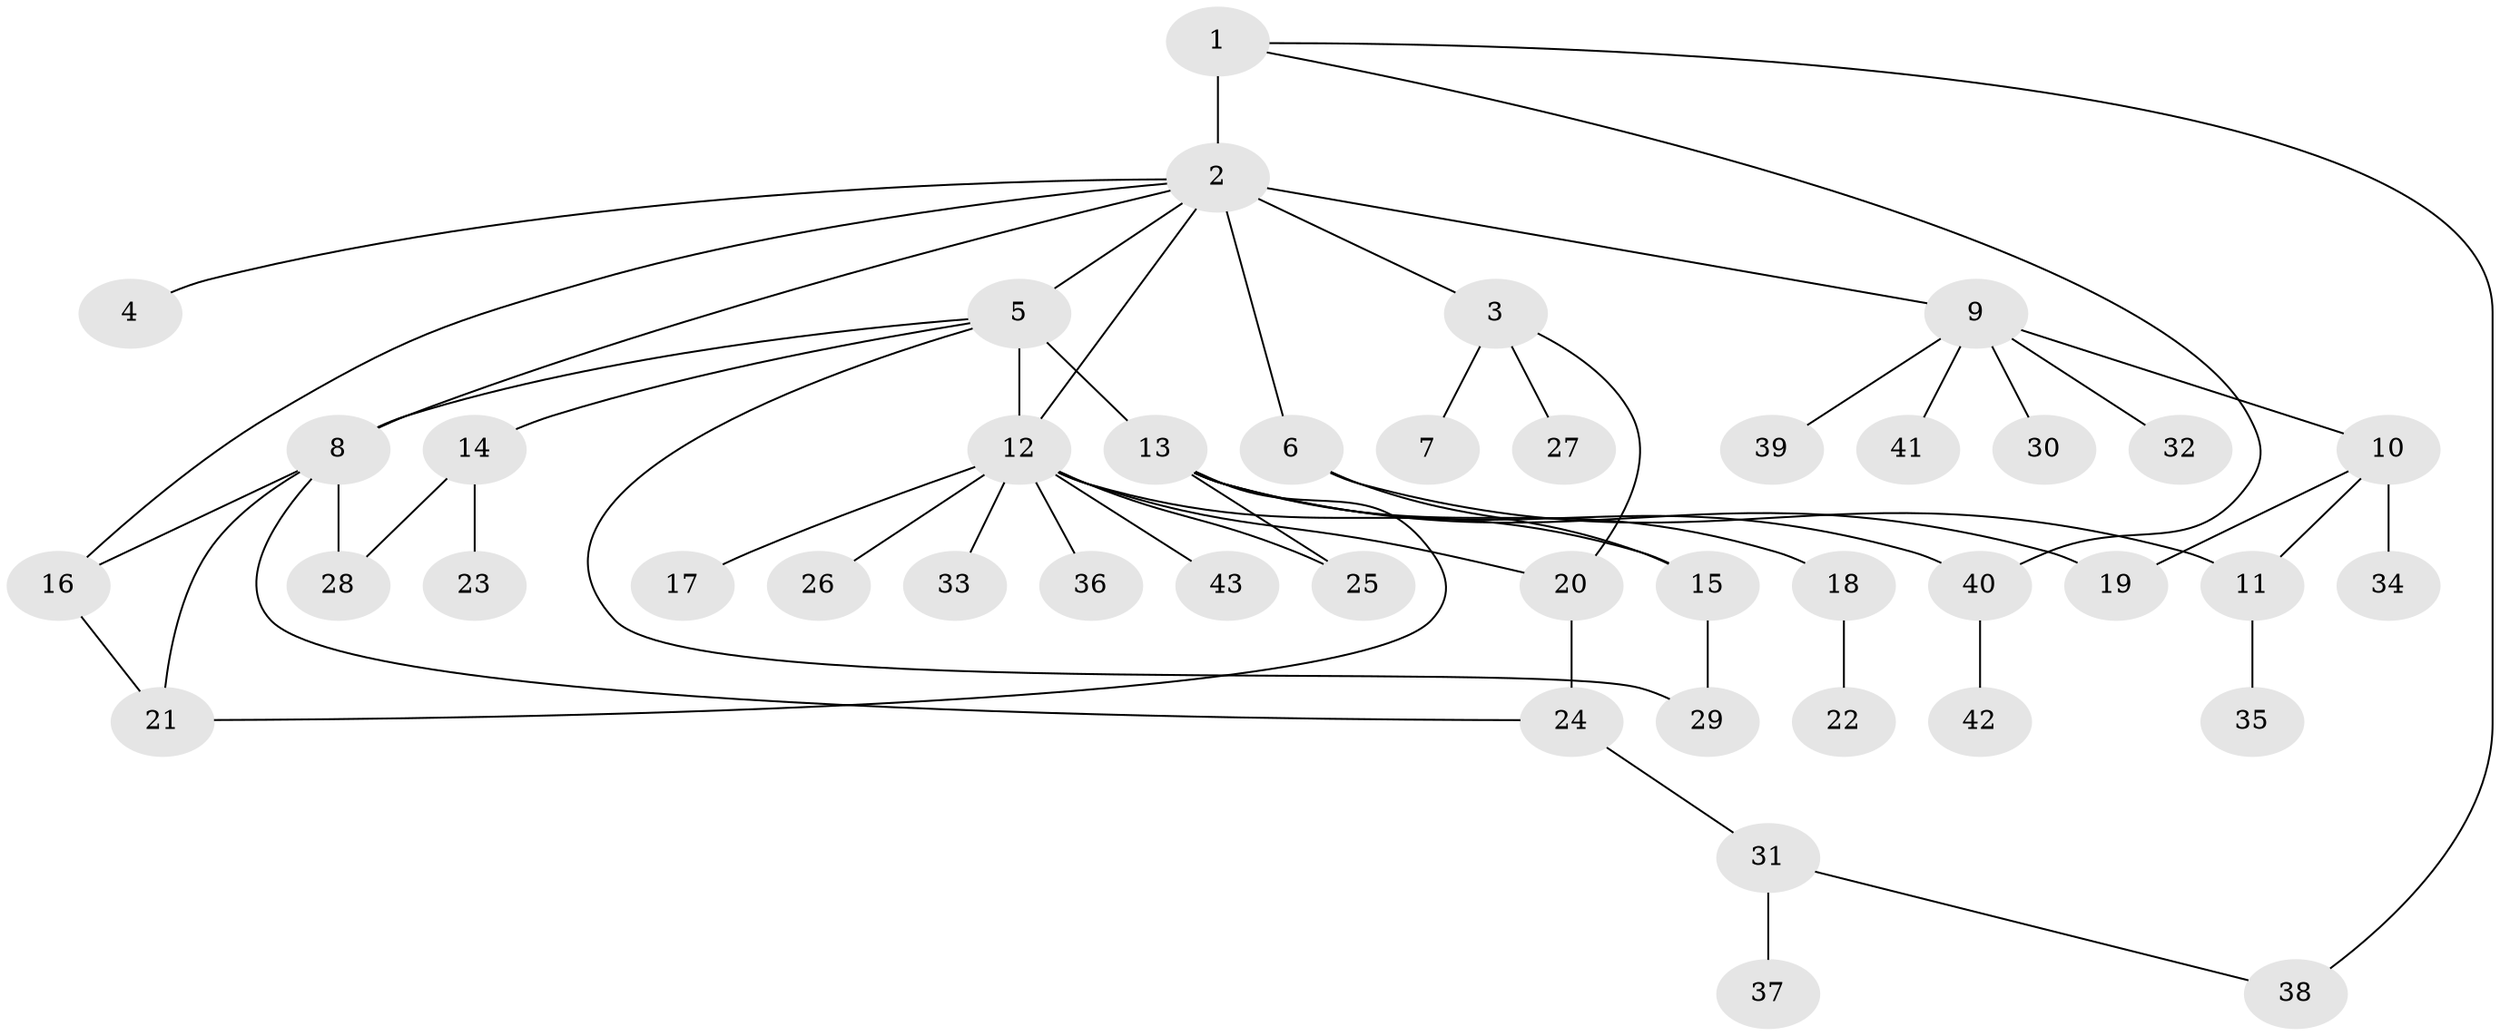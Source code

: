 // original degree distribution, {3: 0.07407407407407407, 20: 0.012345679012345678, 1: 0.5802469135802469, 5: 0.04938271604938271, 2: 0.14814814814814814, 6: 0.012345679012345678, 4: 0.07407407407407407, 8: 0.024691358024691357, 7: 0.012345679012345678, 12: 0.012345679012345678}
// Generated by graph-tools (version 1.1) at 2025/35/03/09/25 02:35:49]
// undirected, 43 vertices, 57 edges
graph export_dot {
graph [start="1"]
  node [color=gray90,style=filled];
  1;
  2;
  3;
  4;
  5;
  6;
  7;
  8;
  9;
  10;
  11;
  12;
  13;
  14;
  15;
  16;
  17;
  18;
  19;
  20;
  21;
  22;
  23;
  24;
  25;
  26;
  27;
  28;
  29;
  30;
  31;
  32;
  33;
  34;
  35;
  36;
  37;
  38;
  39;
  40;
  41;
  42;
  43;
  1 -- 2 [weight=10.0];
  1 -- 38 [weight=1.0];
  1 -- 40 [weight=1.0];
  2 -- 3 [weight=1.0];
  2 -- 4 [weight=1.0];
  2 -- 5 [weight=1.0];
  2 -- 6 [weight=1.0];
  2 -- 8 [weight=1.0];
  2 -- 9 [weight=1.0];
  2 -- 12 [weight=1.0];
  2 -- 16 [weight=1.0];
  3 -- 7 [weight=1.0];
  3 -- 20 [weight=1.0];
  3 -- 27 [weight=1.0];
  5 -- 8 [weight=1.0];
  5 -- 12 [weight=1.0];
  5 -- 13 [weight=2.0];
  5 -- 14 [weight=1.0];
  5 -- 29 [weight=1.0];
  6 -- 11 [weight=1.0];
  6 -- 15 [weight=1.0];
  8 -- 16 [weight=1.0];
  8 -- 21 [weight=1.0];
  8 -- 24 [weight=1.0];
  8 -- 28 [weight=2.0];
  9 -- 10 [weight=1.0];
  9 -- 30 [weight=1.0];
  9 -- 32 [weight=1.0];
  9 -- 39 [weight=1.0];
  9 -- 41 [weight=1.0];
  10 -- 11 [weight=1.0];
  10 -- 19 [weight=1.0];
  10 -- 34 [weight=1.0];
  11 -- 35 [weight=1.0];
  12 -- 15 [weight=1.0];
  12 -- 17 [weight=1.0];
  12 -- 20 [weight=1.0];
  12 -- 25 [weight=1.0];
  12 -- 26 [weight=1.0];
  12 -- 33 [weight=1.0];
  12 -- 36 [weight=1.0];
  12 -- 43 [weight=1.0];
  13 -- 18 [weight=1.0];
  13 -- 19 [weight=1.0];
  13 -- 21 [weight=1.0];
  13 -- 25 [weight=1.0];
  13 -- 40 [weight=1.0];
  14 -- 23 [weight=1.0];
  14 -- 28 [weight=1.0];
  15 -- 29 [weight=2.0];
  16 -- 21 [weight=1.0];
  18 -- 22 [weight=1.0];
  20 -- 24 [weight=1.0];
  24 -- 31 [weight=1.0];
  31 -- 37 [weight=1.0];
  31 -- 38 [weight=1.0];
  40 -- 42 [weight=2.0];
}
